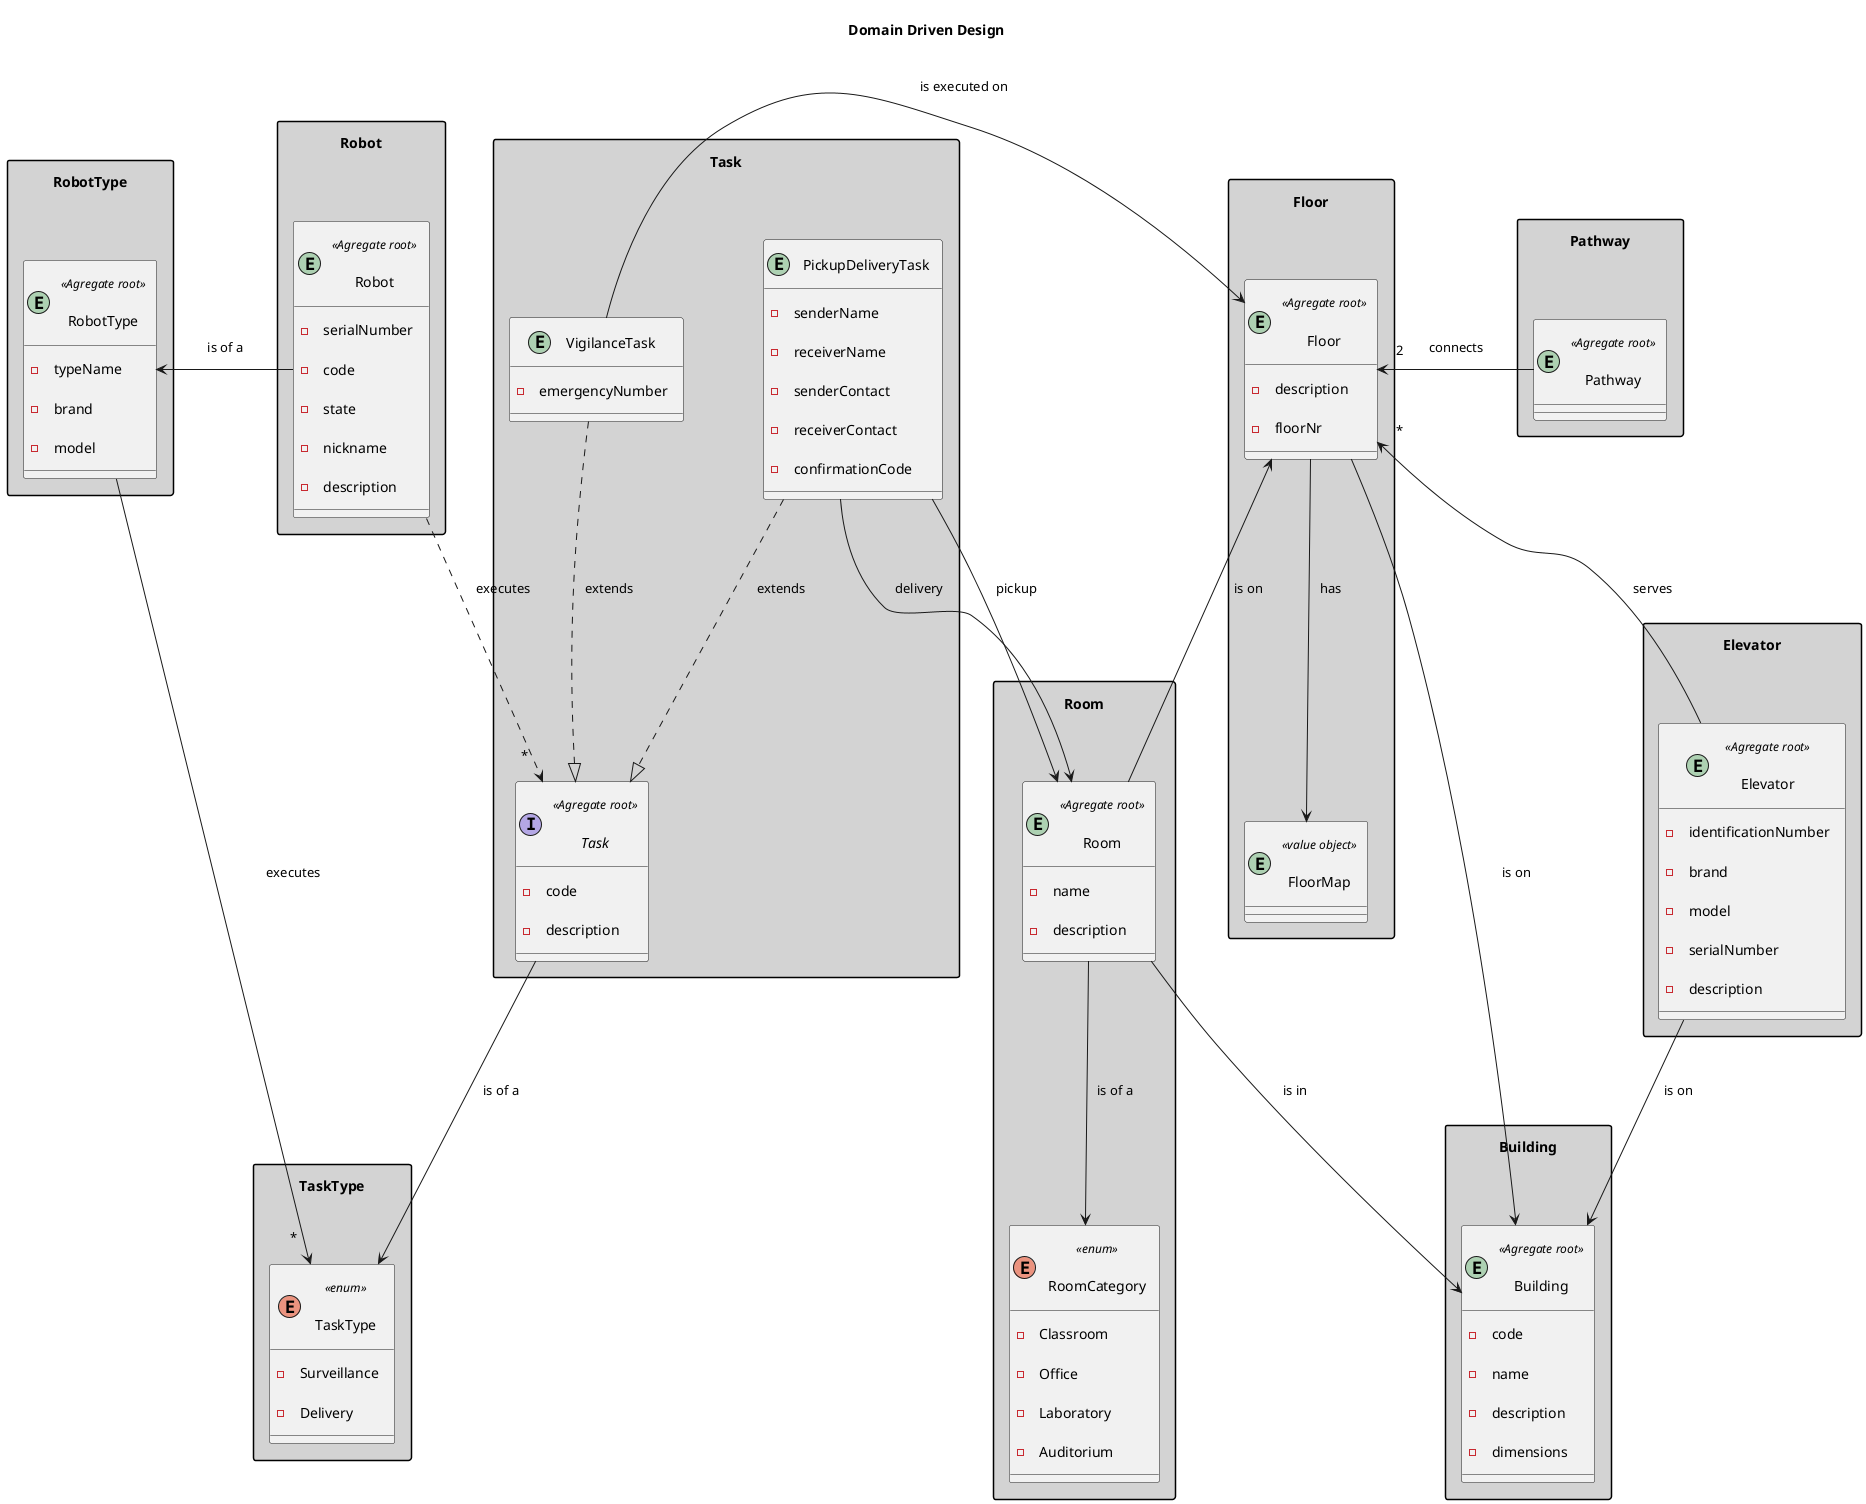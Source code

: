 @startuml Domain Driven Design

title "Domain Driven Design"
' left to right direction
' top to bottom direction
skinparam Padding 10
skinparam Nodesep 80
skinparam ranksep 100
skinparam groupInheritance 1
' skinparam linetype ortho
skinparam separation 1000
skinparam NoteBackgroundColor #A9A9A9
skinparam PackageStyle rectangle
skinparam package {
    BackgroundColor #D3D3D3
    FontStyle bold
}

' hide circle
' hide methods

package Robot {
    entity Robot <<Agregate root>>{
        -serialNumber
        -code
        -state
        -nickname
        -description
    }
}

package RobotType {
    entity RobotType <<Agregate root>> {
        - typeName
        - brand
        - model
    }

}
package TaskType {
    enum TaskType <<enum>> {
        -Surveillance
        -Delivery
    }
}

package Task {
    interface Task <<Agregate root>> {
        - code
        - description

    }

    entity VigilanceTask {
        - emergencyNumber
    }
    entity PickupDeliveryTask {
        - senderName
        - receiverName
        - senderContact
        - receiverContact
        - confirmationCode
    }
}

package Building {
    entity Building <<Agregate root>>{
        - code
        - name
        - description
        - dimensions
    }
}

package Floor{
    entity Floor <<Agregate root>> {
        - description
        - floorNr
    }

    entity FloorMap <<value object>>

}

package Elevator {
    entity Elevator <<Agregate root>> {
        - identificationNumber
        - brand
        - model
        - serialNumber
        - description
      }
}

package Room{
    entity Room <<Agregate root>> {
        - name
        - description
    }

    enum RoomCategory <<enum>>{
            - Classroom
            - Office
            - Laboratory
            - Auditorium
    }
}

package Pathway {
    entity Pathway <<Agregate root>>{
    }
}

Task.VigilanceTask ..|> Task.Task: extends
Task.PickupDeliveryTask ..|> Task.Task: extends

Room.Room --> RoomCategory: is of a
Room.Room --> Building.Building: is in

RobotType.RobotType --> "*" TaskType.TaskType: executes

Floor.Floor --> Building.Building: is on
Floor.Floor "*" <-- Elevator.Elevator : serves
Floor.Floor <-- Room.Room: is on
Floor.Floor --> Floor.FloorMap: has

Elevator.Elevator --> Building.Building: is on

Task.PickupDeliveryTask -> Room.Room: delivery
Task.PickupDeliveryTask -> Room.Room: pickup

Task.VigilanceTask -> Floor.Floor: is executed on

Pathway.Pathway -> "2" Floor.Floor: connects

Robot.Robot -> RobotType.RobotType : is of a

Task.Task --> TaskType.TaskType : is of a

Robot.Robot ..> "*" Task.Task : executes

@enduml
